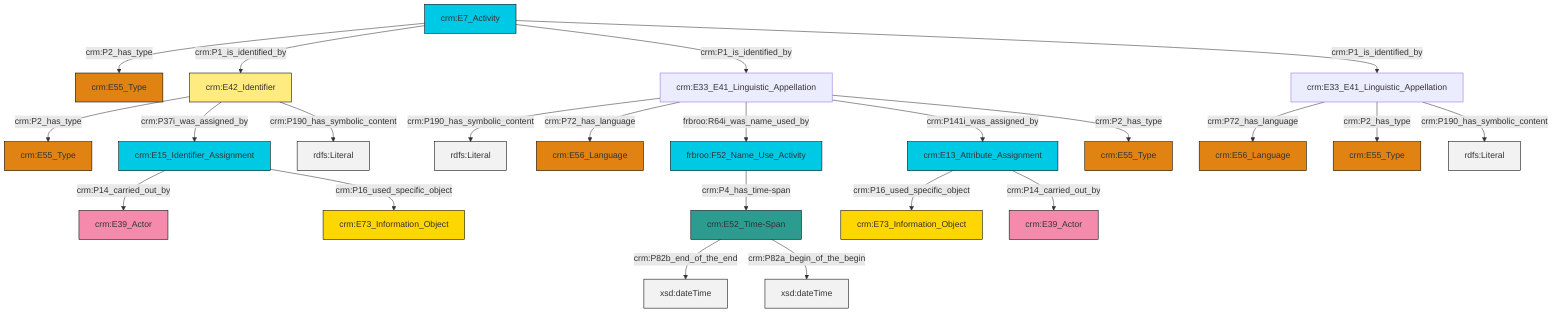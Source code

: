 graph TD
classDef Literal fill:#f2f2f2,stroke:#000000;
classDef CRM_Entity fill:#FFFFFF,stroke:#000000;
classDef Temporal_Entity fill:#00C9E6, stroke:#000000;
classDef Type fill:#E18312, stroke:#000000;
classDef Time-Span fill:#2C9C91, stroke:#000000;
classDef Appellation fill:#FFEB7F, stroke:#000000;
classDef Place fill:#008836, stroke:#000000;
classDef Persistent_Item fill:#B266B2, stroke:#000000;
classDef Conceptual_Object fill:#FFD700, stroke:#000000;
classDef Physical_Thing fill:#D2B48C, stroke:#000000;
classDef Actor fill:#f58aad, stroke:#000000;
classDef PC_Classes fill:#4ce600, stroke:#000000;
classDef Multi fill:#cccccc,stroke:#000000;

4["crm:E7_Activity"]:::Temporal_Entity -->|crm:P2_has_type| 5["crm:E55_Type"]:::Type
4["crm:E7_Activity"]:::Temporal_Entity -->|crm:P1_is_identified_by| 13["crm:E42_Identifier"]:::Appellation
11["crm:E33_E41_Linguistic_Appellation"]:::Default -->|crm:P190_has_symbolic_content| 17[rdfs:Literal]:::Literal
13["crm:E42_Identifier"]:::Appellation -->|crm:P2_has_type| 22["crm:E55_Type"]:::Type
11["crm:E33_E41_Linguistic_Appellation"]:::Default -->|crm:P72_has_language| 27["crm:E56_Language"]:::Type
4["crm:E7_Activity"]:::Temporal_Entity -->|crm:P1_is_identified_by| 11["crm:E33_E41_Linguistic_Appellation"]:::Default
9["crm:E33_E41_Linguistic_Appellation"]:::Default -->|crm:P72_has_language| 14["crm:E56_Language"]:::Type
13["crm:E42_Identifier"]:::Appellation -->|crm:P37i_was_assigned_by| 29["crm:E15_Identifier_Assignment"]:::Temporal_Entity
29["crm:E15_Identifier_Assignment"]:::Temporal_Entity -->|crm:P14_carried_out_by| 30["crm:E39_Actor"]:::Actor
31["frbroo:F52_Name_Use_Activity"]:::Temporal_Entity -->|crm:P4_has_time-span| 6["crm:E52_Time-Span"]:::Time-Span
6["crm:E52_Time-Span"]:::Time-Span -->|crm:P82b_end_of_the_end| 33[xsd:dateTime]:::Literal
4["crm:E7_Activity"]:::Temporal_Entity -->|crm:P1_is_identified_by| 9["crm:E33_E41_Linguistic_Appellation"]:::Default
9["crm:E33_E41_Linguistic_Appellation"]:::Default -->|crm:P2_has_type| 0["crm:E55_Type"]:::Type
11["crm:E33_E41_Linguistic_Appellation"]:::Default -->|frbroo:R64i_was_name_used_by| 31["frbroo:F52_Name_Use_Activity"]:::Temporal_Entity
29["crm:E15_Identifier_Assignment"]:::Temporal_Entity -->|crm:P16_used_specific_object| 2["crm:E73_Information_Object"]:::Conceptual_Object
11["crm:E33_E41_Linguistic_Appellation"]:::Default -->|crm:P141i_was_assigned_by| 23["crm:E13_Attribute_Assignment"]:::Temporal_Entity
23["crm:E13_Attribute_Assignment"]:::Temporal_Entity -->|crm:P16_used_specific_object| 25["crm:E73_Information_Object"]:::Conceptual_Object
11["crm:E33_E41_Linguistic_Appellation"]:::Default -->|crm:P2_has_type| 20["crm:E55_Type"]:::Type
6["crm:E52_Time-Span"]:::Time-Span -->|crm:P82a_begin_of_the_begin| 37[xsd:dateTime]:::Literal
9["crm:E33_E41_Linguistic_Appellation"]:::Default -->|crm:P190_has_symbolic_content| 38[rdfs:Literal]:::Literal
13["crm:E42_Identifier"]:::Appellation -->|crm:P190_has_symbolic_content| 41[rdfs:Literal]:::Literal
23["crm:E13_Attribute_Assignment"]:::Temporal_Entity -->|crm:P14_carried_out_by| 18["crm:E39_Actor"]:::Actor